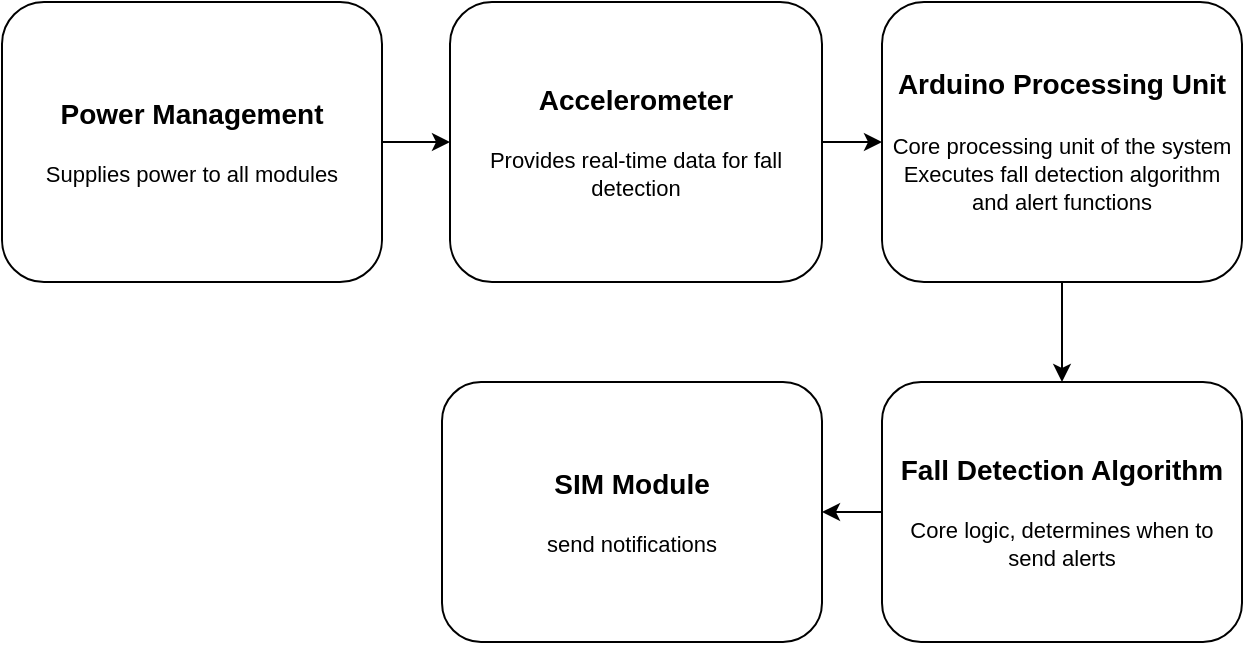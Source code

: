 <mxfile version="24.7.5">
  <diagram name="Page-1" id="qEo8DnowlDMkjfrO2F2m">
    <mxGraphModel dx="1026" dy="772" grid="1" gridSize="10" guides="1" tooltips="1" connect="1" arrows="1" fold="1" page="1" pageScale="1" pageWidth="827" pageHeight="1169" math="0" shadow="0">
      <root>
        <mxCell id="0" />
        <mxCell id="1" parent="0" />
        <mxCell id="7LpHknwmMUklv3lgEOfM-1" value="&lt;font style=&quot;font-size: 14px;&quot;&gt;&lt;b&gt;Power Management&lt;/b&gt;&lt;/font&gt;&lt;div&gt;&lt;br&gt;&lt;/div&gt;&lt;div&gt;&lt;font style=&quot;font-size: 11px;&quot;&gt;Supplies power to all modules&lt;/font&gt;&lt;br&gt;&lt;/div&gt;" style="rounded=1;whiteSpace=wrap;html=1;" parent="1" vertex="1">
          <mxGeometry x="110" y="120" width="190" height="140" as="geometry" />
        </mxCell>
        <mxCell id="7LpHknwmMUklv3lgEOfM-2" value="&lt;font style=&quot;font-size: 14px;&quot;&gt;&lt;b&gt;Accelerometer&lt;/b&gt;&lt;/font&gt;&lt;br&gt;&lt;br&gt;&lt;font style=&quot;font-size: 11px;&quot;&gt;Provides real-time data for fall detection&lt;/font&gt;" style="rounded=1;whiteSpace=wrap;html=1;" parent="1" vertex="1">
          <mxGeometry x="334" y="120" width="186" height="140" as="geometry" />
        </mxCell>
        <mxCell id="7LpHknwmMUklv3lgEOfM-3" value="&lt;font style=&quot;font-size: 14px;&quot;&gt;&lt;b&gt;Arduino Processing Unit&lt;/b&gt;&lt;br&gt;&lt;/font&gt;&lt;br&gt;&lt;font style=&quot;font-size: 11px;&quot;&gt;Core processing unit of the system&lt;/font&gt;&lt;div&gt;&lt;font style=&quot;font-size: 11px;&quot;&gt;Executes fall detection algorithm and alert functions&lt;/font&gt;&lt;/div&gt;" style="rounded=1;whiteSpace=wrap;html=1;" parent="1" vertex="1">
          <mxGeometry x="550" y="120" width="180" height="140" as="geometry" />
        </mxCell>
        <mxCell id="7LpHknwmMUklv3lgEOfM-4" value="&lt;font style=&quot;font-size: 14px;&quot;&gt;&lt;b&gt;Fall Detection Algorithm&lt;/b&gt;&lt;/font&gt;&lt;div&gt;&lt;br&gt;&lt;/div&gt;&lt;div&gt;&lt;font style=&quot;font-size: 11px;&quot;&gt;Core logic, determines when to send alerts&lt;/font&gt;&lt;br&gt;&lt;/div&gt;" style="rounded=1;whiteSpace=wrap;html=1;" parent="1" vertex="1">
          <mxGeometry x="550" y="310" width="180" height="130" as="geometry" />
        </mxCell>
        <mxCell id="7LpHknwmMUklv3lgEOfM-5" value="&lt;font style=&quot;font-size: 14px;&quot;&gt;&lt;b&gt;SIM Module&lt;/b&gt;&lt;/font&gt;&lt;div&gt;&lt;br&gt;&lt;/div&gt;&lt;div&gt;&lt;font style=&quot;font-size: 11px;&quot;&gt;send notifications&lt;/font&gt;&lt;/div&gt;" style="rounded=1;whiteSpace=wrap;html=1;" parent="1" vertex="1">
          <mxGeometry x="330" y="310" width="190" height="130" as="geometry" />
        </mxCell>
        <mxCell id="7LpHknwmMUklv3lgEOfM-7" value="" style="endArrow=classic;html=1;rounded=0;exitX=1;exitY=0.5;exitDx=0;exitDy=0;entryX=0;entryY=0.5;entryDx=0;entryDy=0;" parent="1" source="7LpHknwmMUklv3lgEOfM-1" edge="1" target="7LpHknwmMUklv3lgEOfM-2">
          <mxGeometry width="50" height="50" relative="1" as="geometry">
            <mxPoint x="520" y="270" as="sourcePoint" />
            <mxPoint x="310" y="220" as="targetPoint" />
          </mxGeometry>
        </mxCell>
        <mxCell id="7LpHknwmMUklv3lgEOfM-8" value="" style="endArrow=classic;html=1;rounded=0;exitX=1;exitY=0.5;exitDx=0;exitDy=0;entryX=0;entryY=0.5;entryDx=0;entryDy=0;" parent="1" source="7LpHknwmMUklv3lgEOfM-2" target="7LpHknwmMUklv3lgEOfM-3" edge="1">
          <mxGeometry width="50" height="50" relative="1" as="geometry">
            <mxPoint x="410" y="300" as="sourcePoint" />
            <mxPoint x="460" y="250" as="targetPoint" />
          </mxGeometry>
        </mxCell>
        <mxCell id="7LpHknwmMUklv3lgEOfM-11" value="" style="endArrow=classic;html=1;rounded=0;exitX=0;exitY=0.5;exitDx=0;exitDy=0;entryX=1;entryY=0.5;entryDx=0;entryDy=0;" parent="1" source="7LpHknwmMUklv3lgEOfM-4" target="7LpHknwmMUklv3lgEOfM-5" edge="1">
          <mxGeometry width="50" height="50" relative="1" as="geometry">
            <mxPoint x="530" y="250" as="sourcePoint" />
            <mxPoint x="530" y="310" as="targetPoint" />
          </mxGeometry>
        </mxCell>
        <mxCell id="Lq4HNP15enjK5otTWFGy-2" value="" style="endArrow=classic;html=1;rounded=0;exitX=0.5;exitY=1;exitDx=0;exitDy=0;entryX=0.5;entryY=0;entryDx=0;entryDy=0;" edge="1" parent="1" source="7LpHknwmMUklv3lgEOfM-3" target="7LpHknwmMUklv3lgEOfM-4">
          <mxGeometry width="50" height="50" relative="1" as="geometry">
            <mxPoint x="300" y="337" as="sourcePoint" />
            <mxPoint x="480" y="400" as="targetPoint" />
          </mxGeometry>
        </mxCell>
      </root>
    </mxGraphModel>
  </diagram>
</mxfile>
